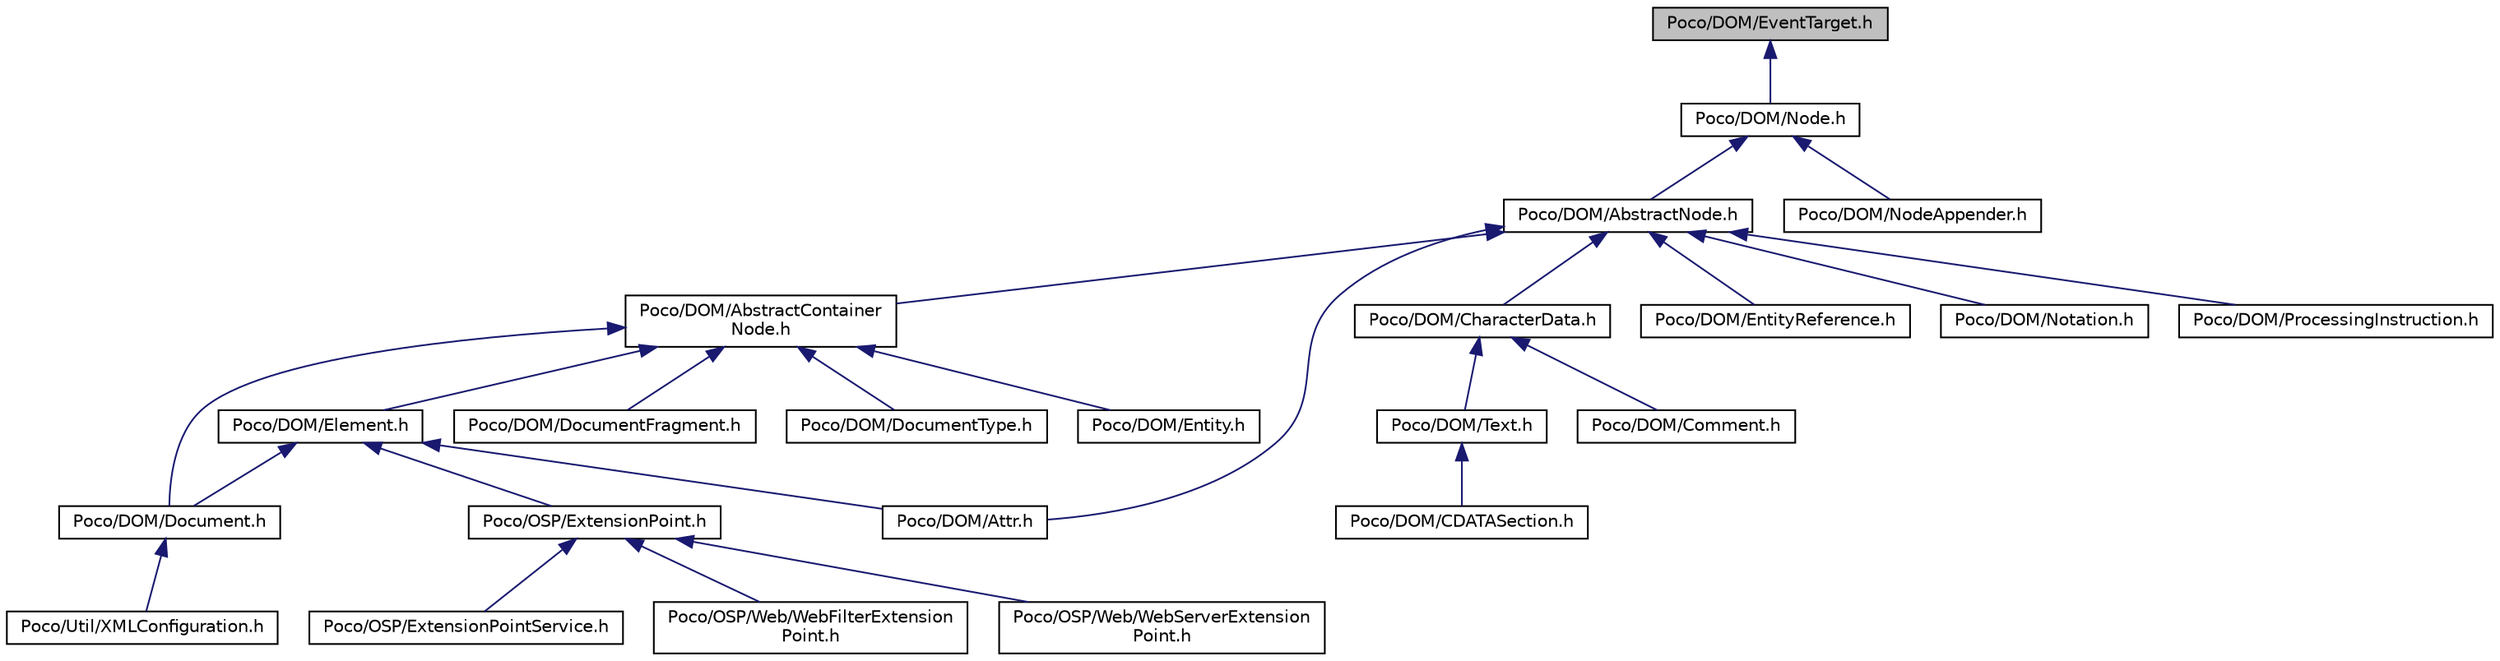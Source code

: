 digraph "Poco/DOM/EventTarget.h"
{
 // LATEX_PDF_SIZE
  edge [fontname="Helvetica",fontsize="10",labelfontname="Helvetica",labelfontsize="10"];
  node [fontname="Helvetica",fontsize="10",shape=record];
  Node1 [label="Poco/DOM/EventTarget.h",height=0.2,width=0.4,color="black", fillcolor="grey75", style="filled", fontcolor="black",tooltip=" "];
  Node1 -> Node2 [dir="back",color="midnightblue",fontsize="10",style="solid",fontname="Helvetica"];
  Node2 [label="Poco/DOM/Node.h",height=0.2,width=0.4,color="black", fillcolor="white", style="filled",URL="$Node_8h.html",tooltip=" "];
  Node2 -> Node3 [dir="back",color="midnightblue",fontsize="10",style="solid",fontname="Helvetica"];
  Node3 [label="Poco/DOM/AbstractNode.h",height=0.2,width=0.4,color="black", fillcolor="white", style="filled",URL="$AbstractNode_8h.html",tooltip=" "];
  Node3 -> Node4 [dir="back",color="midnightblue",fontsize="10",style="solid",fontname="Helvetica"];
  Node4 [label="Poco/DOM/AbstractContainer\lNode.h",height=0.2,width=0.4,color="black", fillcolor="white", style="filled",URL="$AbstractContainerNode_8h.html",tooltip=" "];
  Node4 -> Node5 [dir="back",color="midnightblue",fontsize="10",style="solid",fontname="Helvetica"];
  Node5 [label="Poco/DOM/Element.h",height=0.2,width=0.4,color="black", fillcolor="white", style="filled",URL="$Element_8h.html",tooltip=" "];
  Node5 -> Node6 [dir="back",color="midnightblue",fontsize="10",style="solid",fontname="Helvetica"];
  Node6 [label="Poco/DOM/Attr.h",height=0.2,width=0.4,color="black", fillcolor="white", style="filled",URL="$Attr_8h.html",tooltip=" "];
  Node5 -> Node7 [dir="back",color="midnightblue",fontsize="10",style="solid",fontname="Helvetica"];
  Node7 [label="Poco/DOM/Document.h",height=0.2,width=0.4,color="black", fillcolor="white", style="filled",URL="$Document_8h.html",tooltip=" "];
  Node7 -> Node8 [dir="back",color="midnightblue",fontsize="10",style="solid",fontname="Helvetica"];
  Node8 [label="Poco/Util/XMLConfiguration.h",height=0.2,width=0.4,color="black", fillcolor="white", style="filled",URL="$XMLConfiguration_8h.html",tooltip=" "];
  Node5 -> Node9 [dir="back",color="midnightblue",fontsize="10",style="solid",fontname="Helvetica"];
  Node9 [label="Poco/OSP/ExtensionPoint.h",height=0.2,width=0.4,color="black", fillcolor="white", style="filled",URL="$ExtensionPoint_8h.html",tooltip=" "];
  Node9 -> Node10 [dir="back",color="midnightblue",fontsize="10",style="solid",fontname="Helvetica"];
  Node10 [label="Poco/OSP/ExtensionPointService.h",height=0.2,width=0.4,color="black", fillcolor="white", style="filled",URL="$ExtensionPointService_8h.html",tooltip=" "];
  Node9 -> Node11 [dir="back",color="midnightblue",fontsize="10",style="solid",fontname="Helvetica"];
  Node11 [label="Poco/OSP/Web/WebFilterExtension\lPoint.h",height=0.2,width=0.4,color="black", fillcolor="white", style="filled",URL="$WebFilterExtensionPoint_8h.html",tooltip=" "];
  Node9 -> Node12 [dir="back",color="midnightblue",fontsize="10",style="solid",fontname="Helvetica"];
  Node12 [label="Poco/OSP/Web/WebServerExtension\lPoint.h",height=0.2,width=0.4,color="black", fillcolor="white", style="filled",URL="$WebServerExtensionPoint_8h.html",tooltip=" "];
  Node4 -> Node7 [dir="back",color="midnightblue",fontsize="10",style="solid",fontname="Helvetica"];
  Node4 -> Node13 [dir="back",color="midnightblue",fontsize="10",style="solid",fontname="Helvetica"];
  Node13 [label="Poco/DOM/DocumentFragment.h",height=0.2,width=0.4,color="black", fillcolor="white", style="filled",URL="$DocumentFragment_8h.html",tooltip=" "];
  Node4 -> Node14 [dir="back",color="midnightblue",fontsize="10",style="solid",fontname="Helvetica"];
  Node14 [label="Poco/DOM/DocumentType.h",height=0.2,width=0.4,color="black", fillcolor="white", style="filled",URL="$DocumentType_8h.html",tooltip=" "];
  Node4 -> Node15 [dir="back",color="midnightblue",fontsize="10",style="solid",fontname="Helvetica"];
  Node15 [label="Poco/DOM/Entity.h",height=0.2,width=0.4,color="black", fillcolor="white", style="filled",URL="$Entity_8h.html",tooltip=" "];
  Node3 -> Node6 [dir="back",color="midnightblue",fontsize="10",style="solid",fontname="Helvetica"];
  Node3 -> Node16 [dir="back",color="midnightblue",fontsize="10",style="solid",fontname="Helvetica"];
  Node16 [label="Poco/DOM/CharacterData.h",height=0.2,width=0.4,color="black", fillcolor="white", style="filled",URL="$CharacterData_8h.html",tooltip=" "];
  Node16 -> Node17 [dir="back",color="midnightblue",fontsize="10",style="solid",fontname="Helvetica"];
  Node17 [label="Poco/DOM/Text.h",height=0.2,width=0.4,color="black", fillcolor="white", style="filled",URL="$Text_8h.html",tooltip=" "];
  Node17 -> Node18 [dir="back",color="midnightblue",fontsize="10",style="solid",fontname="Helvetica"];
  Node18 [label="Poco/DOM/CDATASection.h",height=0.2,width=0.4,color="black", fillcolor="white", style="filled",URL="$CDATASection_8h.html",tooltip=" "];
  Node16 -> Node19 [dir="back",color="midnightblue",fontsize="10",style="solid",fontname="Helvetica"];
  Node19 [label="Poco/DOM/Comment.h",height=0.2,width=0.4,color="black", fillcolor="white", style="filled",URL="$Comment_8h.html",tooltip=" "];
  Node3 -> Node20 [dir="back",color="midnightblue",fontsize="10",style="solid",fontname="Helvetica"];
  Node20 [label="Poco/DOM/EntityReference.h",height=0.2,width=0.4,color="black", fillcolor="white", style="filled",URL="$EntityReference_8h.html",tooltip=" "];
  Node3 -> Node21 [dir="back",color="midnightblue",fontsize="10",style="solid",fontname="Helvetica"];
  Node21 [label="Poco/DOM/Notation.h",height=0.2,width=0.4,color="black", fillcolor="white", style="filled",URL="$Notation_8h.html",tooltip=" "];
  Node3 -> Node22 [dir="back",color="midnightblue",fontsize="10",style="solid",fontname="Helvetica"];
  Node22 [label="Poco/DOM/ProcessingInstruction.h",height=0.2,width=0.4,color="black", fillcolor="white", style="filled",URL="$ProcessingInstruction_8h.html",tooltip=" "];
  Node2 -> Node23 [dir="back",color="midnightblue",fontsize="10",style="solid",fontname="Helvetica"];
  Node23 [label="Poco/DOM/NodeAppender.h",height=0.2,width=0.4,color="black", fillcolor="white", style="filled",URL="$NodeAppender_8h.html",tooltip=" "];
}
